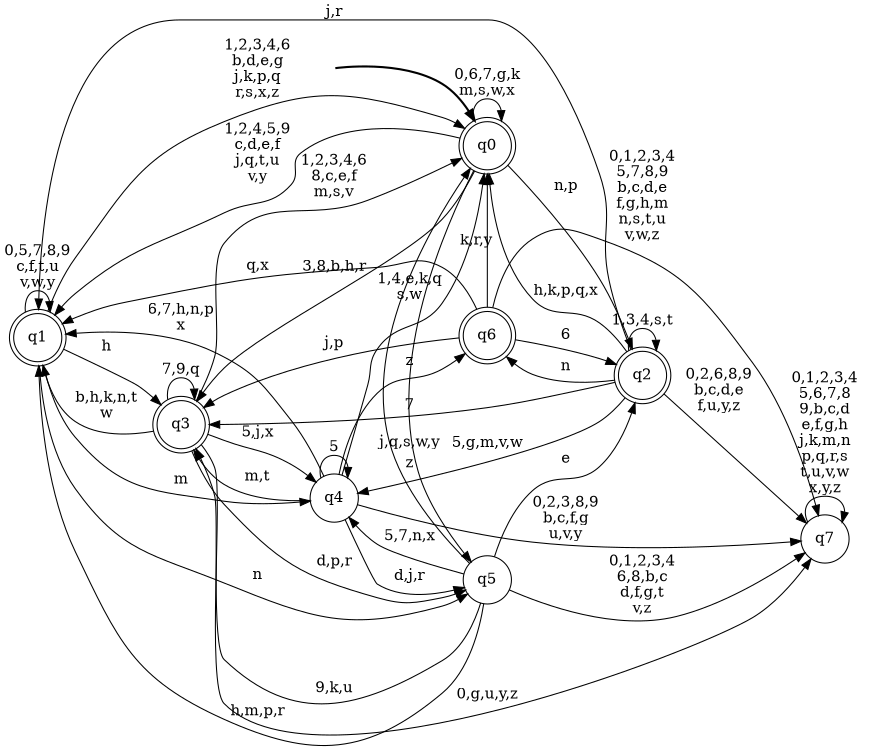 digraph BlueStar {
__start0 [style = invis, shape = none, label = "", width = 0, height = 0];

rankdir=LR;
size="8,5";

s0 [style="rounded,filled", color="black", fillcolor="white" shape="doublecircle", label="q0"];
s1 [style="rounded,filled", color="black", fillcolor="white" shape="doublecircle", label="q1"];
s2 [style="rounded,filled", color="black", fillcolor="white" shape="doublecircle", label="q2"];
s3 [style="rounded,filled", color="black", fillcolor="white" shape="doublecircle", label="q3"];
s4 [style="filled", color="black", fillcolor="white" shape="circle", label="q4"];
s5 [style="filled", color="black", fillcolor="white" shape="circle", label="q5"];
s6 [style="rounded,filled", color="black", fillcolor="white" shape="doublecircle", label="q6"];
s7 [style="filled", color="black", fillcolor="white" shape="circle", label="q7"];
subgraph cluster_main { 
	graph [pad=".75", ranksep="0.15", nodesep="0.15"];
	 style=invis; 
	__start0 -> s0 [penwidth=2];
}
s0 -> s0 [label="0,6,7,g,k\nm,s,w,x"];
s0 -> s1 [label="1,2,4,5,9\nc,d,e,f\nj,q,t,u\nv,y"];
s0 -> s2 [label="n,p"];
s0 -> s3 [label="3,8,b,h,r"];
s0 -> s5 [label="z"];
s1 -> s0 [label="1,2,3,4,6\nb,d,e,g\nj,k,p,q\nr,s,x,z"];
s1 -> s1 [label="0,5,7,8,9\nc,f,t,u\nv,w,y"];
s1 -> s3 [label="h"];
s1 -> s4 [label="m"];
s1 -> s5 [label="n"];
s2 -> s0 [label="h,k,p,q,x"];
s2 -> s1 [label="j,r"];
s2 -> s2 [label="1,3,4,s,t"];
s2 -> s3 [label="7"];
s2 -> s4 [label="5,g,m,v,w"];
s2 -> s6 [label="n"];
s2 -> s7 [label="0,2,6,8,9\nb,c,d,e\nf,u,y,z"];
s3 -> s0 [label="1,2,3,4,6\n8,c,e,f\nm,s,v"];
s3 -> s1 [label="b,h,k,n,t\nw"];
s3 -> s3 [label="7,9,q"];
s3 -> s4 [label="5,j,x"];
s3 -> s5 [label="d,p,r"];
s3 -> s7 [label="0,g,u,y,z"];
s4 -> s0 [label="1,4,e,k,q\ns,w"];
s4 -> s1 [label="6,7,h,n,p\nx"];
s4 -> s3 [label="m,t"];
s4 -> s4 [label="5"];
s4 -> s5 [label="d,j,r"];
s4 -> s6 [label="z"];
s4 -> s7 [label="0,2,3,8,9\nb,c,f,g\nu,v,y"];
s5 -> s0 [label="j,q,s,w,y"];
s5 -> s1 [label="h,m,p,r"];
s5 -> s2 [label="e"];
s5 -> s3 [label="9,k,u"];
s5 -> s4 [label="5,7,n,x"];
s5 -> s7 [label="0,1,2,3,4\n6,8,b,c\nd,f,g,t\nv,z"];
s6 -> s0 [label="k,r,y"];
s6 -> s1 [label="q,x"];
s6 -> s2 [label="6"];
s6 -> s3 [label="j,p"];
s6 -> s7 [label="0,1,2,3,4\n5,7,8,9\nb,c,d,e\nf,g,h,m\nn,s,t,u\nv,w,z"];
s7 -> s7 [label="0,1,2,3,4\n5,6,7,8\n9,b,c,d\ne,f,g,h\nj,k,m,n\np,q,r,s\nt,u,v,w\nx,y,z"];

}